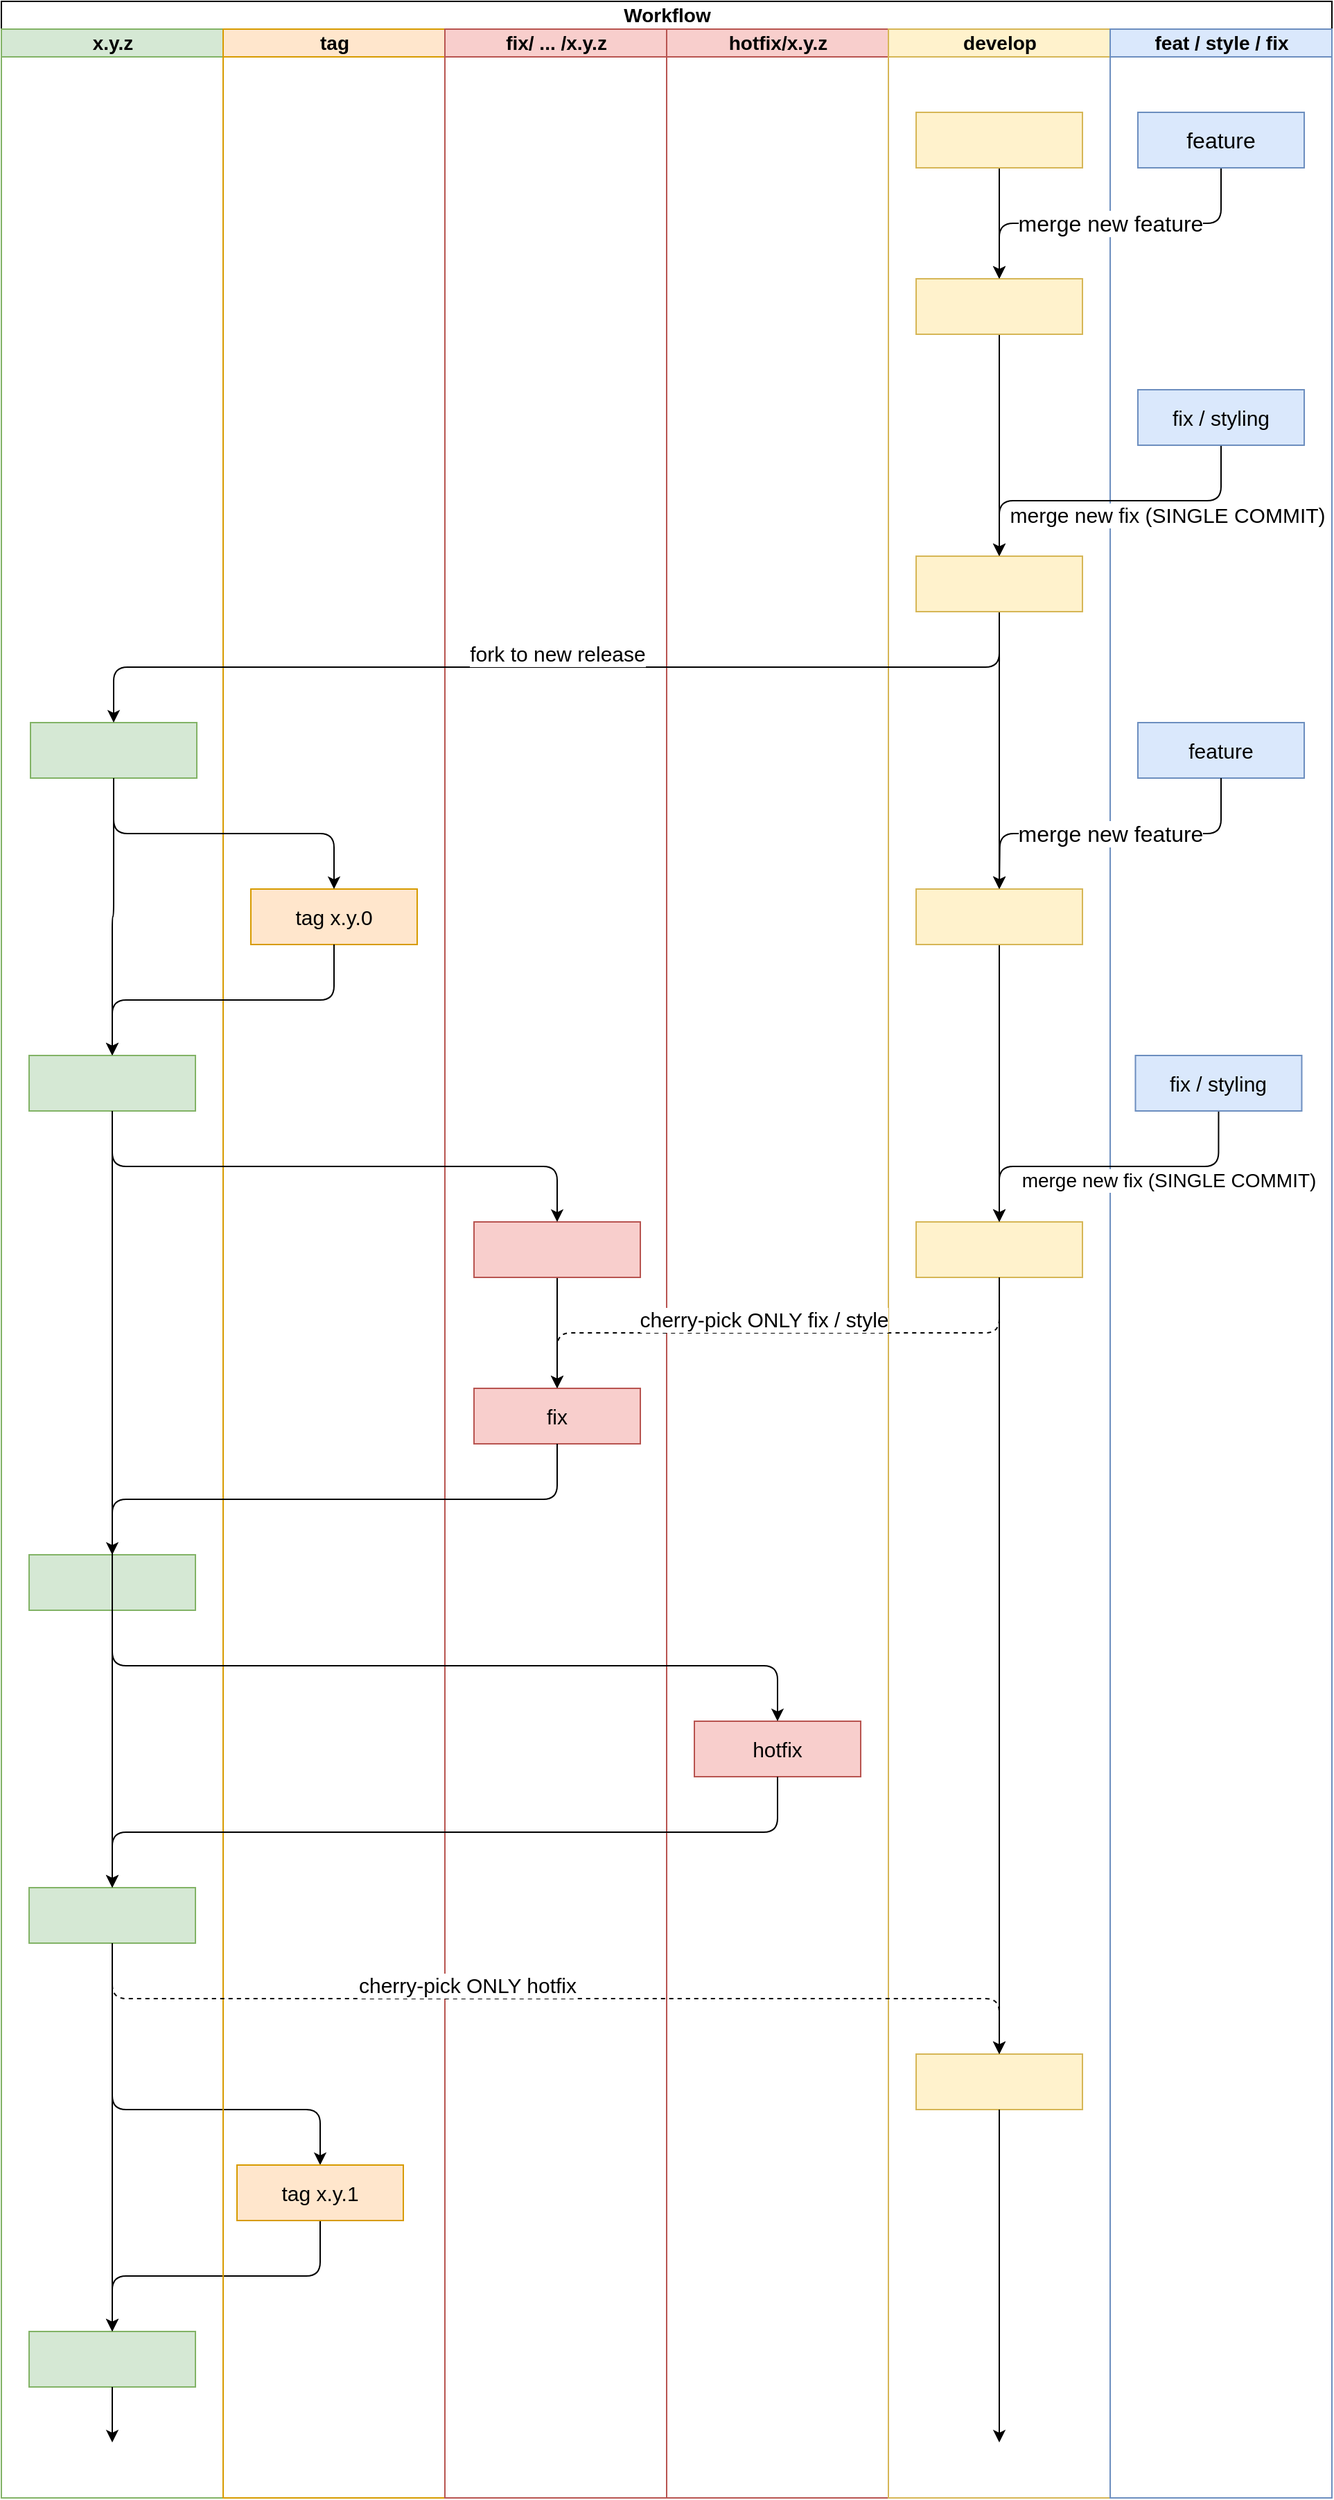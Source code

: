 <mxfile version="14.5.1" type="device"><diagram name="Page-1" id="74e2e168-ea6b-b213-b513-2b3c1d86103e"><mxGraphModel dx="1837" dy="1545" grid="1" gridSize="10" guides="1" tooltips="1" connect="1" arrows="1" fold="1" page="1" pageScale="1" pageWidth="1100" pageHeight="850" background="#ffffff" math="0" shadow="0"><root><mxCell id="0"/><mxCell id="1" parent="0"/><mxCell id="77e6c97f196da883-1" value="Workflow" style="swimlane;html=1;childLayout=stackLayout;startSize=20;rounded=0;shadow=0;labelBackgroundColor=none;strokeWidth=1;fontFamily=Helvetica;fontSize=14;align=center;" parent="1" vertex="1"><mxGeometry x="80" y="40" width="960" height="1800" as="geometry"/></mxCell><mxCell id="77e6c97f196da883-2" value="x.y.z" style="swimlane;html=1;startSize=20;fillColor=#d5e8d4;strokeColor=#82b366;fontSize=14;" parent="77e6c97f196da883-1" vertex="1"><mxGeometry y="20" width="160" height="1780" as="geometry"/></mxCell><mxCell id="XAwka69sQL22n_eEZ8dz-110" value="" style="rounded=0;whiteSpace=wrap;html=1;fontFamily=Helvetica;fillColor=#d5e8d4;strokeColor=#82b366;" parent="77e6c97f196da883-2" vertex="1"><mxGeometry x="20" y="1340" width="120" height="40" as="geometry"/></mxCell><mxCell id="XAwka69sQL22n_eEZ8dz-53" value="" style="rounded=0;whiteSpace=wrap;html=1;fontFamily=Helvetica;fillColor=#d5e8d4;strokeColor=#82b366;" parent="77e6c97f196da883-2" vertex="1"><mxGeometry x="21" y="500" width="120" height="40" as="geometry"/></mxCell><mxCell id="NzmkR2_7BCfY6oGtzIEv-1" value="" style="rounded=0;whiteSpace=wrap;html=1;fontFamily=Helvetica;fillColor=#d5e8d4;strokeColor=#82b366;" parent="77e6c97f196da883-2" vertex="1"><mxGeometry x="20" y="1100" width="120" height="40" as="geometry"/></mxCell><mxCell id="XAwka69sQL22n_eEZ8dz-57" value="" style="rounded=0;whiteSpace=wrap;html=1;fontFamily=Helvetica;fillColor=#d5e8d4;strokeColor=#82b366;" parent="77e6c97f196da883-2" vertex="1"><mxGeometry x="20" y="1660" width="120" height="40" as="geometry"/></mxCell><mxCell id="XAwka69sQL22n_eEZ8dz-113" style="edgeStyle=orthogonalEdgeStyle;rounded=1;orthogonalLoop=1;jettySize=auto;html=1;entryX=0.5;entryY=0;entryDx=0;entryDy=0;fontFamily=Helvetica;fontSize=14;" parent="77e6c97f196da883-2" source="XAwka69sQL22n_eEZ8dz-110" target="XAwka69sQL22n_eEZ8dz-57" edge="1"><mxGeometry relative="1" as="geometry"/></mxCell><mxCell id="yNOZbqTHgV5o58zuZvgC-4" style="edgeStyle=orthogonalEdgeStyle;rounded=1;orthogonalLoop=1;jettySize=auto;html=1;entryX=0.5;entryY=0;entryDx=0;entryDy=0;fontFamily=Helvetica;exitX=0.5;exitY=1;exitDx=0;exitDy=0;" parent="77e6c97f196da883-1" source="XAwka69sQL22n_eEZ8dz-110" target="XAwka69sQL22n_eEZ8dz-61" edge="1"><mxGeometry relative="1" as="geometry"><mxPoint x="91" y="850" as="sourcePoint"/><mxPoint x="251" y="970" as="targetPoint"/><Array as="points"><mxPoint x="80" y="1520"/><mxPoint x="230" y="1520"/></Array></mxGeometry></mxCell><mxCell id="XAwka69sQL22n_eEZ8dz-59" style="edgeStyle=orthogonalEdgeStyle;rounded=1;orthogonalLoop=1;jettySize=auto;html=1;entryX=0.5;entryY=0;entryDx=0;entryDy=0;exitX=0.5;exitY=1;exitDx=0;exitDy=0;" parent="77e6c97f196da883-1" source="XAwka69sQL22n_eEZ8dz-61" target="XAwka69sQL22n_eEZ8dz-57" edge="1"><mxGeometry relative="1" as="geometry"/></mxCell><mxCell id="77e6c97f196da883-3" value="tag" style="swimlane;html=1;startSize=20;fillColor=#ffe6cc;strokeColor=#d79b00;fontSize=14;" parent="77e6c97f196da883-1" vertex="1"><mxGeometry x="160" y="20" width="160" height="1780" as="geometry"/></mxCell><mxCell id="XAwka69sQL22n_eEZ8dz-61" value="tag x.y.1" style="rounded=0;whiteSpace=wrap;html=1;fontFamily=Helvetica;fillColor=#ffe6cc;strokeColor=#d79b00;fontSize=15;" parent="77e6c97f196da883-3" vertex="1"><mxGeometry x="10" y="1540" width="120" height="40" as="geometry"/></mxCell><mxCell id="XAwka69sQL22n_eEZ8dz-101" style="edgeStyle=orthogonalEdgeStyle;rounded=1;orthogonalLoop=1;jettySize=auto;html=1;fontSize=14;" parent="77e6c97f196da883-3" source="XAwka69sQL22n_eEZ8dz-57" edge="1"><mxGeometry relative="1" as="geometry"><mxPoint x="-80" y="1740" as="targetPoint"/></mxGeometry></mxCell><mxCell id="77e6c97f196da883-4" value="fix/ ... /x.y.z" style="swimlane;html=1;startSize=20;fillColor=#f8cecc;strokeColor=#b85450;fontSize=14;" parent="77e6c97f196da883-1" vertex="1"><mxGeometry x="320" y="20" width="160" height="1780" as="geometry"/></mxCell><mxCell id="XAwka69sQL22n_eEZ8dz-109" style="edgeStyle=orthogonalEdgeStyle;rounded=1;orthogonalLoop=1;jettySize=auto;html=1;fontFamily=Helvetica;fontSize=14;" parent="77e6c97f196da883-4" source="XAwka69sQL22n_eEZ8dz-105" target="XAwka69sQL22n_eEZ8dz-108" edge="1"><mxGeometry relative="1" as="geometry"/></mxCell><mxCell id="XAwka69sQL22n_eEZ8dz-105" value="" style="rounded=0;whiteSpace=wrap;html=1;fontFamily=Helvetica;fillColor=#f8cecc;strokeColor=#b85450;" parent="77e6c97f196da883-4" vertex="1"><mxGeometry x="21" y="860" width="120" height="40" as="geometry"/></mxCell><mxCell id="XAwka69sQL22n_eEZ8dz-108" value="fix" style="rounded=0;whiteSpace=wrap;html=1;fontFamily=Helvetica;fillColor=#f8cecc;strokeColor=#b85450;fontSize=15;" parent="77e6c97f196da883-4" vertex="1"><mxGeometry x="21" y="980" width="120" height="40" as="geometry"/></mxCell><mxCell id="77e6c97f196da883-5" value="hotfix/x.y.z" style="swimlane;html=1;startSize=20;fillColor=#f8cecc;strokeColor=#b85450;fontSize=14;" parent="77e6c97f196da883-1" vertex="1"><mxGeometry x="480" y="20" width="160" height="1780" as="geometry"/></mxCell><mxCell id="NzmkR2_7BCfY6oGtzIEv-2" value="hotfix" style="rounded=0;whiteSpace=wrap;html=1;fontFamily=Helvetica;fillColor=#f8cecc;strokeColor=#b85450;fontSize=15;" parent="77e6c97f196da883-5" vertex="1"><mxGeometry x="20" y="1220" width="120" height="40" as="geometry"/></mxCell><mxCell id="XAwka69sQL22n_eEZ8dz-103" value="develop" style="swimlane;html=1;startSize=20;fillColor=#fff2cc;strokeColor=#d6b656;fontSize=14;" parent="77e6c97f196da883-1" vertex="1"><mxGeometry x="640" y="20" width="160" height="1780" as="geometry"/></mxCell><mxCell id="NzmkR2_7BCfY6oGtzIEv-5" value="" style="rounded=0;whiteSpace=wrap;html=1;fontFamily=Helvetica;fillColor=#fff2cc;strokeColor=#d6b656;" parent="XAwka69sQL22n_eEZ8dz-103" vertex="1"><mxGeometry x="20.004" y="1460" width="120" height="40" as="geometry"/></mxCell><mxCell id="XAwka69sQL22n_eEZ8dz-80" value="" style="rounded=0;whiteSpace=wrap;html=1;fontFamily=Helvetica;fillColor=#fff2cc;strokeColor=#d6b656;" parent="XAwka69sQL22n_eEZ8dz-103" vertex="1"><mxGeometry x="20.004" y="860" width="120" height="40" as="geometry"/></mxCell><mxCell id="XAwka69sQL22n_eEZ8dz-102" style="edgeStyle=orthogonalEdgeStyle;rounded=1;orthogonalLoop=1;jettySize=auto;html=1;fontSize=14;entryX=0.5;entryY=0;entryDx=0;entryDy=0;" parent="XAwka69sQL22n_eEZ8dz-103" source="XAwka69sQL22n_eEZ8dz-80" target="NzmkR2_7BCfY6oGtzIEv-5" edge="1"><mxGeometry relative="1" as="geometry"><mxPoint x="78" y="1420" as="targetPoint"/></mxGeometry></mxCell><mxCell id="77e6c97f196da883-6" value="feat / style / fix" style="swimlane;html=1;startSize=20;fillColor=#dae8fc;strokeColor=#6c8ebf;fontSize=14;" parent="77e6c97f196da883-1" vertex="1"><mxGeometry x="800" y="20" width="160" height="1780" as="geometry"/></mxCell><mxCell id="XAwka69sQL22n_eEZ8dz-111" style="edgeStyle=orthogonalEdgeStyle;rounded=1;orthogonalLoop=1;jettySize=auto;html=1;fontFamily=Helvetica;fontSize=14;entryX=0.5;entryY=0;entryDx=0;entryDy=0;" parent="77e6c97f196da883-1" source="XAwka69sQL22n_eEZ8dz-108" target="NzmkR2_7BCfY6oGtzIEv-1" edge="1"><mxGeometry relative="1" as="geometry"><Array as="points"><mxPoint x="401" y="1080"/><mxPoint x="80" y="1080"/></Array><mxPoint x="81" y="1120" as="targetPoint"/></mxGeometry></mxCell><mxCell id="NzmkR2_7BCfY6oGtzIEv-3" style="edgeStyle=orthogonalEdgeStyle;rounded=1;orthogonalLoop=1;jettySize=auto;html=1;fontFamily=Helvetica;fontSize=14;entryX=0.5;entryY=0;entryDx=0;entryDy=0;exitX=0.5;exitY=1;exitDx=0;exitDy=0;" parent="77e6c97f196da883-1" source="NzmkR2_7BCfY6oGtzIEv-1" target="NzmkR2_7BCfY6oGtzIEv-2" edge="1"><mxGeometry relative="1" as="geometry"><Array as="points"><mxPoint x="80" y="1200"/><mxPoint x="560" y="1200"/></Array><mxPoint x="411.059" y="1050" as="sourcePoint"/><mxPoint x="90" y="1130" as="targetPoint"/></mxGeometry></mxCell><mxCell id="NzmkR2_7BCfY6oGtzIEv-4" style="edgeStyle=orthogonalEdgeStyle;rounded=1;orthogonalLoop=1;jettySize=auto;html=1;entryX=0.5;entryY=0;entryDx=0;entryDy=0;exitX=0.5;exitY=1;exitDx=0;exitDy=0;" parent="77e6c97f196da883-1" source="NzmkR2_7BCfY6oGtzIEv-2" target="XAwka69sQL22n_eEZ8dz-110" edge="1"><mxGeometry relative="1" as="geometry"><mxPoint x="531" y="1350" as="sourcePoint"/><mxPoint x="370" y="1430" as="targetPoint"/></mxGeometry></mxCell><mxCell id="NzmkR2_7BCfY6oGtzIEv-6" style="edgeStyle=orthogonalEdgeStyle;rounded=1;orthogonalLoop=1;jettySize=auto;html=1;dashed=1;fontSize=16;entryX=0.5;entryY=0;entryDx=0;entryDy=0;exitX=0.5;exitY=1;exitDx=0;exitDy=0;" parent="77e6c97f196da883-1" source="XAwka69sQL22n_eEZ8dz-110" target="NzmkR2_7BCfY6oGtzIEv-5" edge="1"><mxGeometry relative="1" as="geometry"><mxPoint x="220" y="1470" as="targetPoint"/><Array as="points"><mxPoint x="80" y="1440"/><mxPoint x="720" y="1440"/></Array><mxPoint x="537" y="1390" as="sourcePoint"/></mxGeometry></mxCell><mxCell id="NzmkR2_7BCfY6oGtzIEv-7" value="cherry-pick ONLY hotfix" style="edgeLabel;html=1;align=center;verticalAlign=middle;resizable=0;points=[];fontSize=15;" parent="NzmkR2_7BCfY6oGtzIEv-6" vertex="1" connectable="0"><mxGeometry x="-0.096" relative="1" as="geometry"><mxPoint x="-30.12" y="-10" as="offset"/></mxGeometry></mxCell><mxCell id="XAwka69sQL22n_eEZ8dz-98" style="edgeStyle=orthogonalEdgeStyle;rounded=1;orthogonalLoop=1;jettySize=auto;html=1;dashed=1;fontSize=16;entryX=0.5;entryY=0;entryDx=0;entryDy=0;exitX=0.5;exitY=1;exitDx=0;exitDy=0;" parent="77e6c97f196da883-1" source="XAwka69sQL22n_eEZ8dz-80" target="XAwka69sQL22n_eEZ8dz-108" edge="1"><mxGeometry relative="1" as="geometry"><mxPoint x="561" y="1000" as="targetPoint"/><Array as="points"><mxPoint x="720" y="960"/><mxPoint x="401" y="960"/></Array><mxPoint x="718" y="920" as="sourcePoint"/></mxGeometry></mxCell><mxCell id="XAwka69sQL22n_eEZ8dz-99" value="cherry-pick ONLY fix / style" style="edgeLabel;html=1;align=center;verticalAlign=middle;resizable=0;points=[];fontSize=15;" parent="XAwka69sQL22n_eEZ8dz-98" vertex="1" connectable="0"><mxGeometry x="-0.096" relative="1" as="geometry"><mxPoint x="-30.12" y="-10" as="offset"/></mxGeometry></mxCell><mxCell id="XAwka69sQL22n_eEZ8dz-52" style="edgeStyle=orthogonalEdgeStyle;rounded=1;orthogonalLoop=1;jettySize=auto;html=1;entryX=0.5;entryY=0;entryDx=0;entryDy=0;fontFamily=Helvetica;" parent="1" source="XAwka69sQL22n_eEZ8dz-53" target="XAwka69sQL22n_eEZ8dz-54" edge="1"><mxGeometry relative="1" as="geometry"/></mxCell><mxCell id="XAwka69sQL22n_eEZ8dz-112" style="edgeStyle=orthogonalEdgeStyle;rounded=1;orthogonalLoop=1;jettySize=auto;html=1;fontFamily=Helvetica;fontSize=14;exitX=0.5;exitY=1;exitDx=0;exitDy=0;entryX=0.5;entryY=0;entryDx=0;entryDy=0;" parent="1" source="XAwka69sQL22n_eEZ8dz-54" target="XAwka69sQL22n_eEZ8dz-110" edge="1"><mxGeometry relative="1" as="geometry"><mxPoint x="161" y="880" as="sourcePoint"/><Array as="points"><mxPoint x="160" y="1350"/><mxPoint x="160" y="1350"/></Array></mxGeometry></mxCell><mxCell id="XAwka69sQL22n_eEZ8dz-54" value="" style="rounded=0;whiteSpace=wrap;html=1;fontFamily=Helvetica;fillColor=#d5e8d4;strokeColor=#82b366;" parent="1" vertex="1"><mxGeometry x="100" y="800" width="120" height="40" as="geometry"/></mxCell><mxCell id="XAwka69sQL22n_eEZ8dz-60" value="tag x.y.0" style="rounded=0;whiteSpace=wrap;html=1;fontFamily=Helvetica;fillColor=#ffe6cc;strokeColor=#d79b00;fontSize=15;" parent="1" vertex="1"><mxGeometry x="260" y="680" width="120" height="40" as="geometry"/></mxCell><mxCell id="XAwka69sQL22n_eEZ8dz-62" style="edgeStyle=orthogonalEdgeStyle;rounded=1;orthogonalLoop=1;jettySize=auto;html=1;fontFamily=Helvetica;entryX=0.5;entryY=0;entryDx=0;entryDy=0;exitX=0.5;exitY=1;exitDx=0;exitDy=0;fontSize=16;" parent="1" source="XAwka69sQL22n_eEZ8dz-79" target="XAwka69sQL22n_eEZ8dz-53" edge="1"><mxGeometry relative="1" as="geometry"><mxPoint x="390" y="620" as="targetPoint"/><Array as="points"><mxPoint x="800" y="520"/><mxPoint x="161" y="520"/></Array></mxGeometry></mxCell><mxCell id="XAwka69sQL22n_eEZ8dz-63" value="fork to new release" style="edgeLabel;html=1;align=center;verticalAlign=middle;resizable=0;points=[];fontSize=15;fontFamily=Helvetica;" parent="XAwka69sQL22n_eEZ8dz-62" vertex="1" connectable="0"><mxGeometry x="-0.076" y="1" relative="1" as="geometry"><mxPoint x="-27" y="-11" as="offset"/></mxGeometry></mxCell><mxCell id="XAwka69sQL22n_eEZ8dz-64" style="edgeStyle=orthogonalEdgeStyle;rounded=1;orthogonalLoop=1;jettySize=auto;html=1;entryX=0.5;entryY=0;entryDx=0;entryDy=0;fontFamily=Helvetica;exitX=0.5;exitY=1;exitDx=0;exitDy=0;" parent="1" source="XAwka69sQL22n_eEZ8dz-60" target="XAwka69sQL22n_eEZ8dz-54" edge="1"><mxGeometry relative="1" as="geometry"/></mxCell><mxCell id="XAwka69sQL22n_eEZ8dz-74" style="edgeStyle=orthogonalEdgeStyle;rounded=0;orthogonalLoop=1;jettySize=auto;html=1;fontFamily=Helvetica;" parent="1" source="XAwka69sQL22n_eEZ8dz-75" target="XAwka69sQL22n_eEZ8dz-77" edge="1"><mxGeometry relative="1" as="geometry"/></mxCell><mxCell id="XAwka69sQL22n_eEZ8dz-75" value="" style="rounded=0;whiteSpace=wrap;html=1;fontFamily=Helvetica;fillColor=#fff2cc;strokeColor=#d6b656;" parent="1" vertex="1"><mxGeometry x="740.004" y="120" width="120" height="40" as="geometry"/></mxCell><mxCell id="XAwka69sQL22n_eEZ8dz-76" style="edgeStyle=orthogonalEdgeStyle;rounded=1;orthogonalLoop=1;jettySize=auto;html=1;entryX=0.5;entryY=0;entryDx=0;entryDy=0;fontFamily=Helvetica;" parent="1" source="XAwka69sQL22n_eEZ8dz-77" target="XAwka69sQL22n_eEZ8dz-79" edge="1"><mxGeometry relative="1" as="geometry"/></mxCell><mxCell id="XAwka69sQL22n_eEZ8dz-77" value="" style="rounded=0;whiteSpace=wrap;html=1;fontFamily=Helvetica;fillColor=#fff2cc;strokeColor=#d6b656;" parent="1" vertex="1"><mxGeometry x="740.004" y="240" width="120" height="40" as="geometry"/></mxCell><mxCell id="XAwka69sQL22n_eEZ8dz-78" style="edgeStyle=orthogonalEdgeStyle;rounded=1;orthogonalLoop=1;jettySize=auto;html=1;entryX=0.5;entryY=0;entryDx=0;entryDy=0;" parent="1" source="XAwka69sQL22n_eEZ8dz-79" target="XAwka69sQL22n_eEZ8dz-81" edge="1"><mxGeometry relative="1" as="geometry"><Array as="points"><mxPoint x="800" y="660"/><mxPoint x="800" y="660"/></Array></mxGeometry></mxCell><mxCell id="XAwka69sQL22n_eEZ8dz-79" value="" style="rounded=0;whiteSpace=wrap;html=1;fontFamily=Helvetica;fillColor=#fff2cc;strokeColor=#d6b656;" parent="1" vertex="1"><mxGeometry x="740.004" y="440" width="120" height="40" as="geometry"/></mxCell><mxCell id="NzmkR2_7BCfY6oGtzIEv-8" style="edgeStyle=orthogonalEdgeStyle;rounded=0;orthogonalLoop=1;jettySize=auto;html=1;entryX=0.5;entryY=0;entryDx=0;entryDy=0;" parent="1" source="XAwka69sQL22n_eEZ8dz-81" target="XAwka69sQL22n_eEZ8dz-80" edge="1"><mxGeometry relative="1" as="geometry"/></mxCell><mxCell id="XAwka69sQL22n_eEZ8dz-81" value="" style="rounded=0;whiteSpace=wrap;html=1;fontFamily=Helvetica;fillColor=#fff2cc;strokeColor=#d6b656;" parent="1" vertex="1"><mxGeometry x="740.004" y="680" width="120" height="40" as="geometry"/></mxCell><mxCell id="XAwka69sQL22n_eEZ8dz-82" style="edgeStyle=orthogonalEdgeStyle;rounded=1;orthogonalLoop=1;jettySize=auto;html=1;exitX=0.5;exitY=1;exitDx=0;exitDy=0;fontSize=16;" parent="1" source="XAwka69sQL22n_eEZ8dz-94" target="XAwka69sQL22n_eEZ8dz-80" edge="1"><mxGeometry relative="1" as="geometry"/></mxCell><mxCell id="XAwka69sQL22n_eEZ8dz-83" value="merge new fix (SINGLE COMMIT)" style="edgeLabel;html=1;align=center;verticalAlign=middle;resizable=0;points=[];fontSize=14;" parent="XAwka69sQL22n_eEZ8dz-82" vertex="1" connectable="0"><mxGeometry x="-0.213" relative="1" as="geometry"><mxPoint x="16.94" y="10" as="offset"/></mxGeometry></mxCell><mxCell id="XAwka69sQL22n_eEZ8dz-84" style="edgeStyle=orthogonalEdgeStyle;orthogonalLoop=1;jettySize=auto;html=1;exitX=0.5;exitY=1;exitDx=0;exitDy=0;fontFamily=Helvetica;rounded=1;fontSize=16;" parent="1" source="XAwka69sQL22n_eEZ8dz-92" target="XAwka69sQL22n_eEZ8dz-77" edge="1"><mxGeometry relative="1" as="geometry"/></mxCell><mxCell id="XAwka69sQL22n_eEZ8dz-85" value="merge new feature" style="edgeLabel;html=1;align=center;verticalAlign=middle;resizable=0;points=[];fontSize=16;fontFamily=Helvetica;" parent="XAwka69sQL22n_eEZ8dz-84" vertex="1" connectable="0"><mxGeometry x="0.228" y="2" relative="1" as="geometry"><mxPoint x="27" y="-2" as="offset"/></mxGeometry></mxCell><mxCell id="XAwka69sQL22n_eEZ8dz-88" style="edgeStyle=orthogonalEdgeStyle;rounded=1;orthogonalLoop=1;jettySize=auto;html=1;entryX=0.5;entryY=0;entryDx=0;entryDy=0;fontFamily=Helvetica;exitX=0.5;exitY=1;exitDx=0;exitDy=0;fontSize=16;" parent="1" source="XAwka69sQL22n_eEZ8dz-93" target="XAwka69sQL22n_eEZ8dz-79" edge="1"><mxGeometry relative="1" as="geometry"/></mxCell><mxCell id="XAwka69sQL22n_eEZ8dz-89" value="merge new fix&amp;nbsp;(SINGLE COMMIT)" style="edgeLabel;html=1;align=center;verticalAlign=middle;resizable=0;points=[];fontSize=15;fontFamily=Helvetica;" parent="XAwka69sQL22n_eEZ8dz-88" vertex="1" connectable="0"><mxGeometry x="-0.122" relative="1" as="geometry"><mxPoint x="25.88" y="10" as="offset"/></mxGeometry></mxCell><mxCell id="XAwka69sQL22n_eEZ8dz-92" value="feature" style="rounded=0;whiteSpace=wrap;html=1;fontFamily=Helvetica;fillColor=#dae8fc;strokeColor=#6c8ebf;fontSize=16;" parent="1" vertex="1"><mxGeometry x="900.004" y="120" width="120" height="40" as="geometry"/></mxCell><mxCell id="XAwka69sQL22n_eEZ8dz-93" value="fix / styling" style="rounded=0;whiteSpace=wrap;html=1;fontFamily=Helvetica;fillColor=#dae8fc;strokeColor=#6c8ebf;fontSize=15;" parent="1" vertex="1"><mxGeometry x="900.004" y="320" width="120" height="40" as="geometry"/></mxCell><mxCell id="XAwka69sQL22n_eEZ8dz-94" value="&lt;font style=&quot;font-size: 15px;&quot;&gt;fix / styling&lt;/font&gt;" style="rounded=0;whiteSpace=wrap;html=1;fontFamily=Helvetica;fillColor=#dae8fc;strokeColor=#6c8ebf;fontSize=15;" parent="1" vertex="1"><mxGeometry x="898.234" y="800" width="120" height="40" as="geometry"/></mxCell><mxCell id="XAwka69sQL22n_eEZ8dz-95" value="feature" style="rounded=0;whiteSpace=wrap;html=1;fontFamily=Helvetica;fillColor=#dae8fc;strokeColor=#6c8ebf;fontSize=15;" parent="1" vertex="1"><mxGeometry x="900.004" y="560" width="120" height="40" as="geometry"/></mxCell><mxCell id="XAwka69sQL22n_eEZ8dz-96" style="edgeStyle=orthogonalEdgeStyle;orthogonalLoop=1;jettySize=auto;html=1;exitX=0.5;exitY=1;exitDx=0;exitDy=0;fontFamily=Helvetica;rounded=1;fontSize=16;" parent="1" source="XAwka69sQL22n_eEZ8dz-95" edge="1"><mxGeometry relative="1" as="geometry"><mxPoint x="800.004" y="680" as="targetPoint"/></mxGeometry></mxCell><mxCell id="XAwka69sQL22n_eEZ8dz-97" value="merge new feature" style="edgeLabel;html=1;align=center;verticalAlign=middle;resizable=0;points=[];fontSize=16;fontFamily=Helvetica;" parent="XAwka69sQL22n_eEZ8dz-96" vertex="1" connectable="0"><mxGeometry x="0.228" y="2" relative="1" as="geometry"><mxPoint x="27" y="-2" as="offset"/></mxGeometry></mxCell><mxCell id="yNOZbqTHgV5o58zuZvgC-2" style="edgeStyle=orthogonalEdgeStyle;rounded=1;orthogonalLoop=1;jettySize=auto;html=1;entryX=0.5;entryY=0;entryDx=0;entryDy=0;fontFamily=Helvetica;exitX=0.5;exitY=1;exitDx=0;exitDy=0;" parent="1" source="XAwka69sQL22n_eEZ8dz-53" target="XAwka69sQL22n_eEZ8dz-60" edge="1"><mxGeometry relative="1" as="geometry"><mxPoint x="330" y="770" as="sourcePoint"/><mxPoint x="170" y="850" as="targetPoint"/></mxGeometry></mxCell><mxCell id="yNOZbqTHgV5o58zuZvgC-5" style="edgeStyle=orthogonalEdgeStyle;rounded=1;orthogonalLoop=1;jettySize=auto;html=1;entryX=0.5;entryY=0;entryDx=0;entryDy=0;fontFamily=Helvetica;exitX=0.5;exitY=1;exitDx=0;exitDy=0;" parent="1" source="XAwka69sQL22n_eEZ8dz-54" target="XAwka69sQL22n_eEZ8dz-105" edge="1"><mxGeometry relative="1" as="geometry"><mxPoint x="161" y="880" as="sourcePoint"/><mxPoint x="331" y="730" as="targetPoint"/></mxGeometry></mxCell><mxCell id="NzmkR2_7BCfY6oGtzIEv-9" style="edgeStyle=orthogonalEdgeStyle;rounded=0;orthogonalLoop=1;jettySize=auto;html=1;" parent="1" source="NzmkR2_7BCfY6oGtzIEv-5" edge="1"><mxGeometry relative="1" as="geometry"><mxPoint x="800.004" y="1800" as="targetPoint"/></mxGeometry></mxCell></root></mxGraphModel></diagram></mxfile>